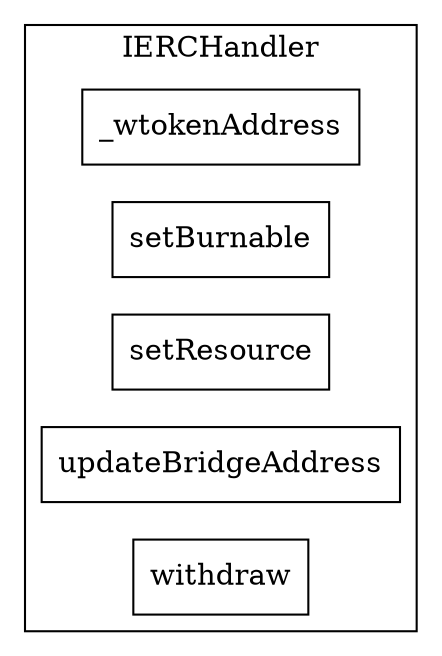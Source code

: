 strict digraph {
rankdir="LR"
node [shape=box]
subgraph cluster_957_IERCHandler {
label = "IERCHandler"
"957__wtokenAddress" [label="_wtokenAddress"]
"957_setBurnable" [label="setBurnable"]
"957_setResource" [label="setResource"]
"957_updateBridgeAddress" [label="updateBridgeAddress"]
"957_withdraw" [label="withdraw"]
}subgraph cluster_solidity {
label = "[Solidity]"
}
}